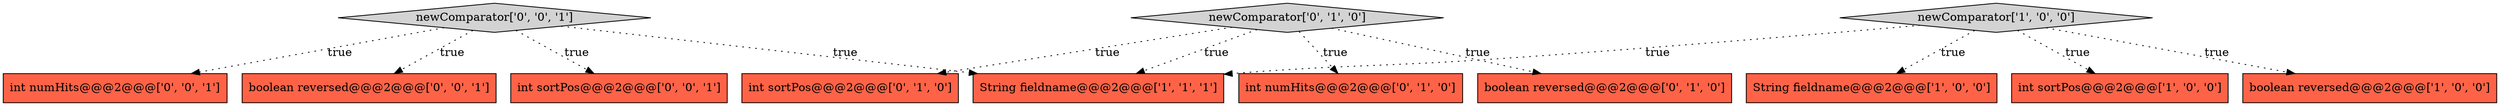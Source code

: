 digraph {
8 [style = filled, label = "int sortPos@@@2@@@['0', '1', '0']", fillcolor = tomato, shape = box image = "AAA0AAABBB2BBB"];
4 [style = filled, label = "String fieldname@@@2@@@['1', '1', '1']", fillcolor = tomato, shape = box image = "AAA0AAABBB1BBB"];
9 [style = filled, label = "newComparator['0', '0', '1']", fillcolor = lightgray, shape = diamond image = "AAA0AAABBB3BBB"];
12 [style = filled, label = "int numHits@@@2@@@['0', '0', '1']", fillcolor = tomato, shape = box image = "AAA0AAABBB3BBB"];
10 [style = filled, label = "boolean reversed@@@2@@@['0', '0', '1']", fillcolor = tomato, shape = box image = "AAA0AAABBB3BBB"];
2 [style = filled, label = "String fieldname@@@2@@@['1', '0', '0']", fillcolor = tomato, shape = box image = "AAA0AAABBB1BBB"];
7 [style = filled, label = "newComparator['0', '1', '0']", fillcolor = lightgray, shape = diamond image = "AAA0AAABBB2BBB"];
5 [style = filled, label = "int numHits@@@2@@@['0', '1', '0']", fillcolor = tomato, shape = box image = "AAA0AAABBB2BBB"];
6 [style = filled, label = "boolean reversed@@@2@@@['0', '1', '0']", fillcolor = tomato, shape = box image = "AAA0AAABBB2BBB"];
0 [style = filled, label = "int sortPos@@@2@@@['1', '0', '0']", fillcolor = tomato, shape = box image = "AAA0AAABBB1BBB"];
3 [style = filled, label = "newComparator['1', '0', '0']", fillcolor = lightgray, shape = diamond image = "AAA0AAABBB1BBB"];
1 [style = filled, label = "boolean reversed@@@2@@@['1', '0', '0']", fillcolor = tomato, shape = box image = "AAA0AAABBB1BBB"];
11 [style = filled, label = "int sortPos@@@2@@@['0', '0', '1']", fillcolor = tomato, shape = box image = "AAA0AAABBB3BBB"];
9->11 [style = dotted, label="true"];
7->4 [style = dotted, label="true"];
7->8 [style = dotted, label="true"];
9->12 [style = dotted, label="true"];
3->4 [style = dotted, label="true"];
3->2 [style = dotted, label="true"];
9->4 [style = dotted, label="true"];
3->1 [style = dotted, label="true"];
9->10 [style = dotted, label="true"];
7->5 [style = dotted, label="true"];
3->0 [style = dotted, label="true"];
7->6 [style = dotted, label="true"];
}
